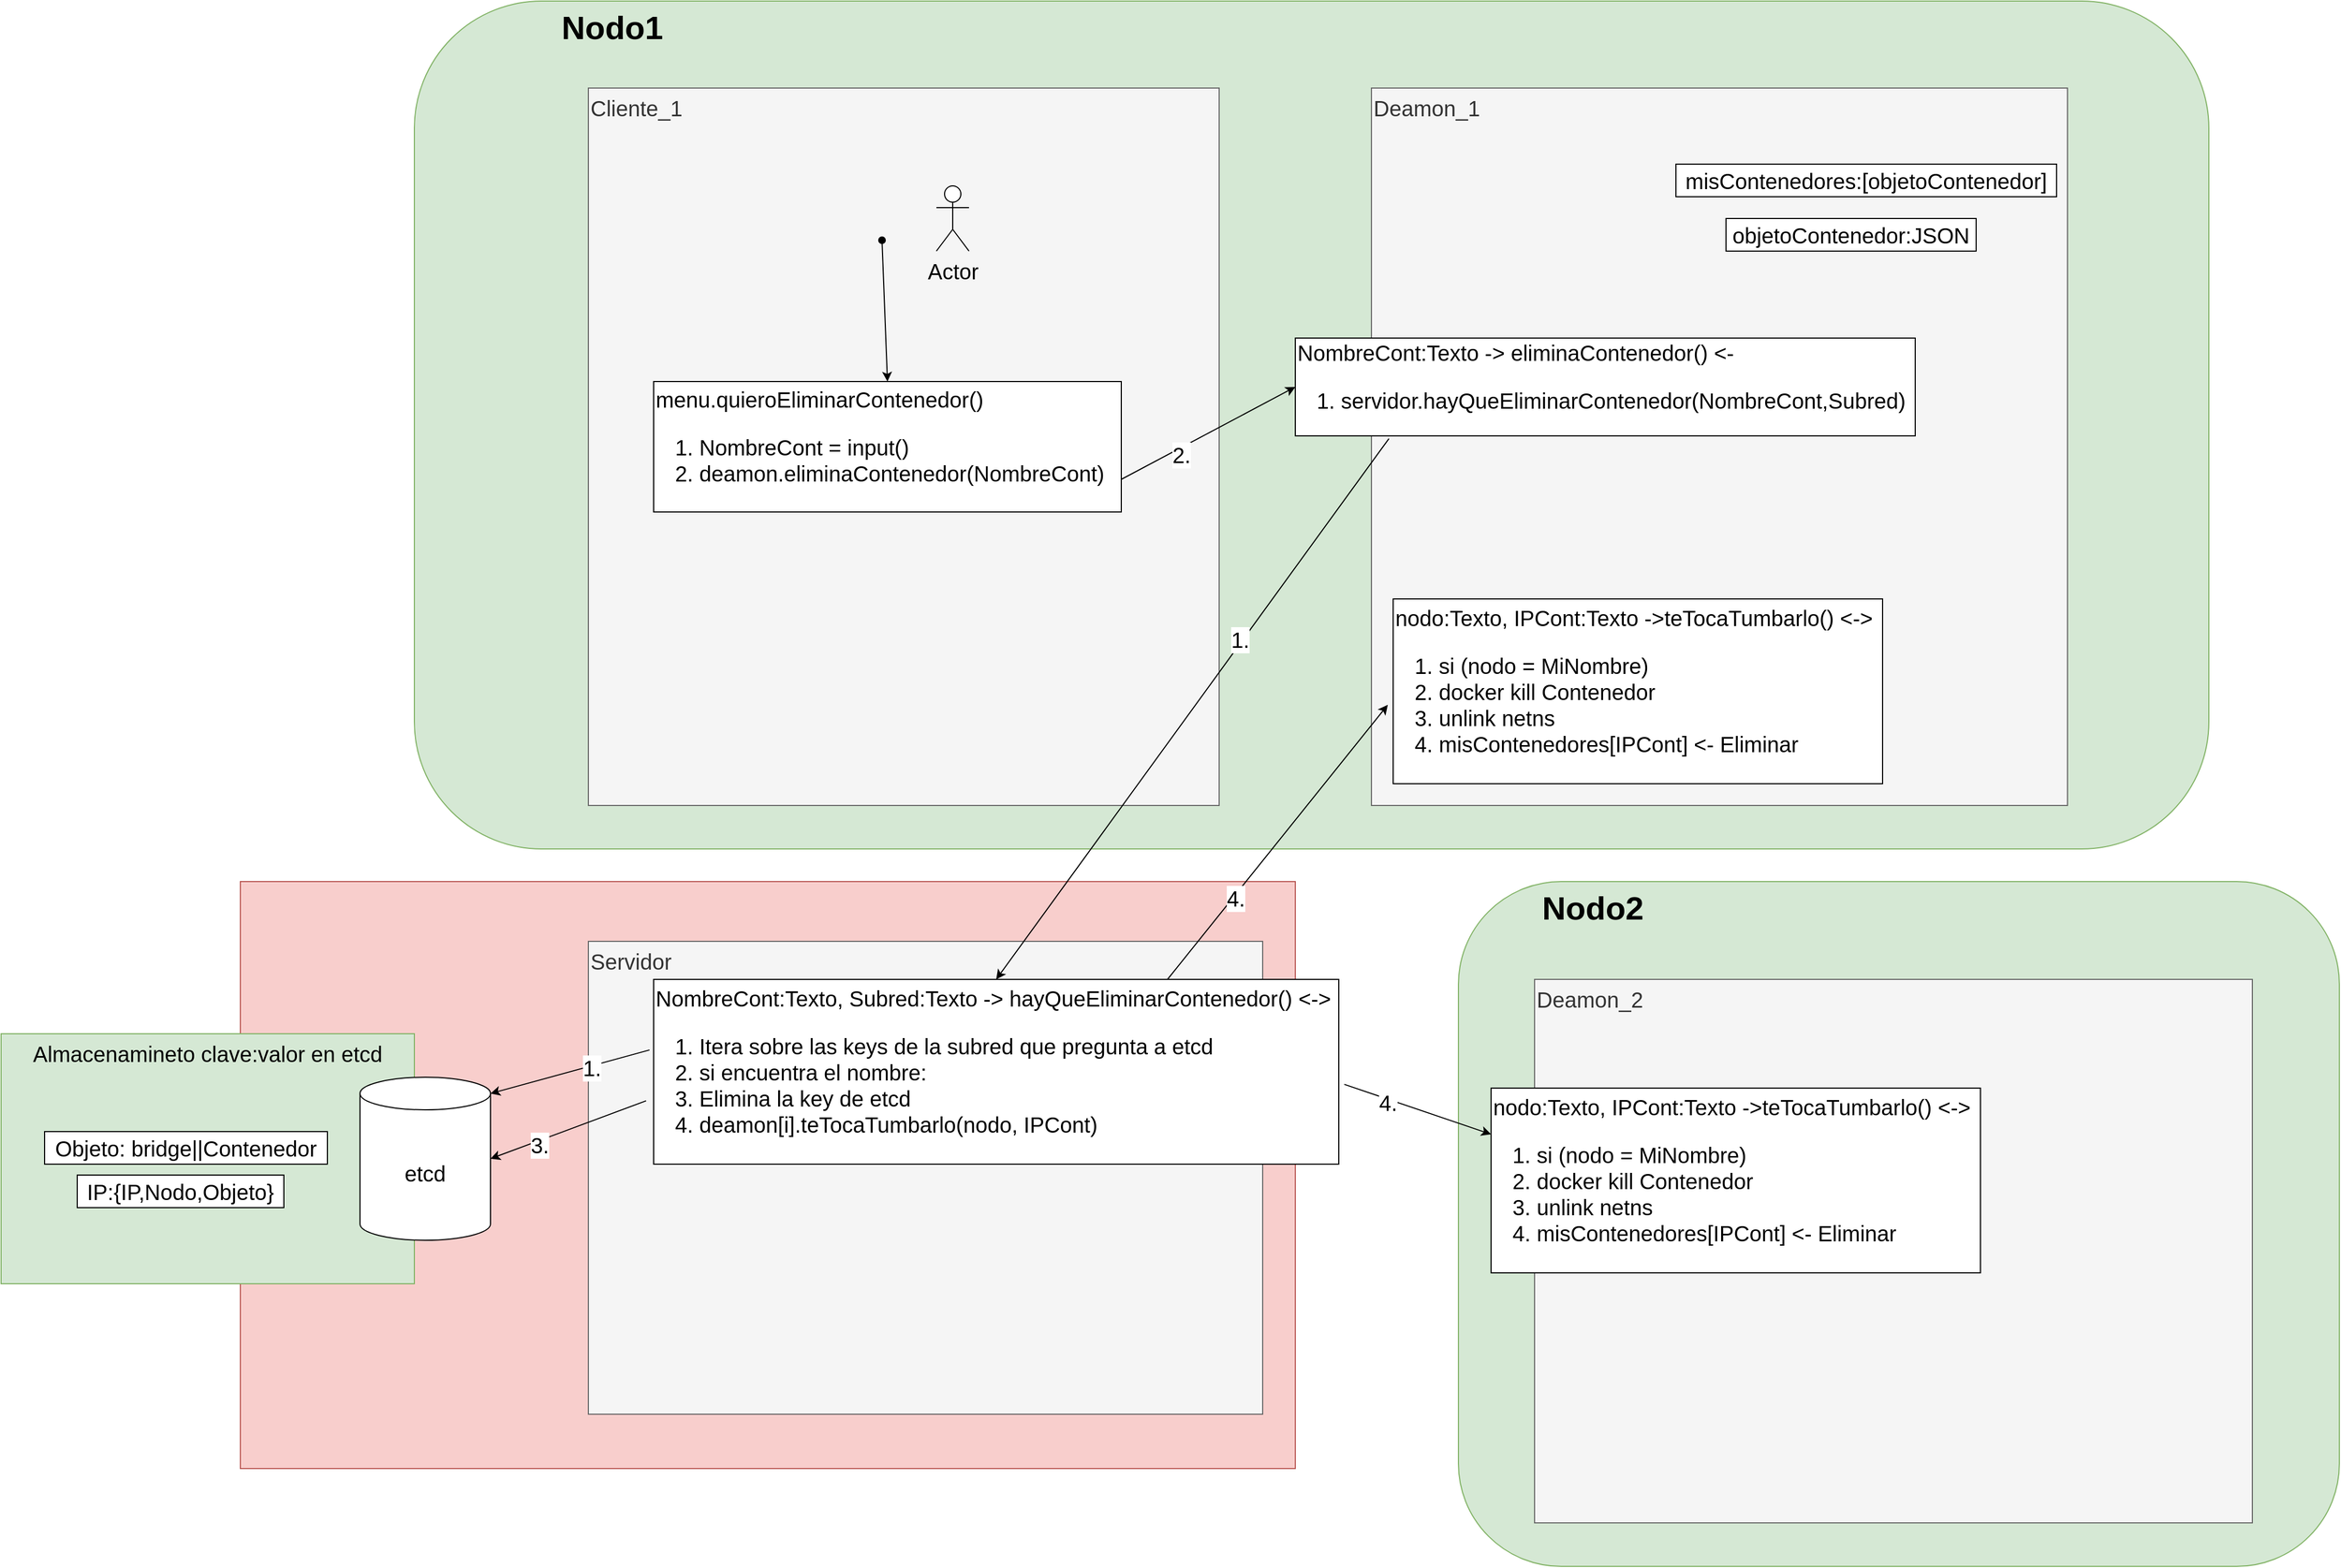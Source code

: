 <mxfile version="16.1.0" type="device"><diagram id="ajiIcBBaHr2Cx4pMQKr7" name="Page-1"><mxGraphModel dx="3987" dy="3198" grid="1" gridSize="10" guides="1" tooltips="1" connect="1" arrows="1" fold="1" page="1" pageScale="1" pageWidth="827" pageHeight="1169" math="0" shadow="0"><root><mxCell id="0"/><mxCell id="1" parent="0"/><mxCell id="npBis-NHW04LAnTgLqtC-2" value="&amp;nbsp;&amp;nbsp;&amp;nbsp;&amp;nbsp;&amp;nbsp;&amp;nbsp;&amp;nbsp;&amp;nbsp; Nodo2" style="rounded=1;whiteSpace=wrap;html=1;fontSize=30;fillColor=#d5e8d4;strokeColor=#82b366;fontStyle=1;verticalAlign=top;align=left;" vertex="1" parent="1"><mxGeometry x="730" y="520" width="810" height="630" as="geometry"/></mxCell><mxCell id="npBis-NHW04LAnTgLqtC-1" value="&amp;nbsp;&amp;nbsp;&amp;nbsp;&amp;nbsp;&amp;nbsp;&amp;nbsp;&amp;nbsp;&amp;nbsp;&amp;nbsp;&amp;nbsp;&amp;nbsp;&amp;nbsp;&amp;nbsp;&amp;nbsp;&amp;nbsp; Nodo1" style="rounded=1;whiteSpace=wrap;html=1;fillColor=#d5e8d4;strokeColor=#82b366;fontSize=30;fontStyle=1;verticalAlign=top;align=left;" vertex="1" parent="1"><mxGeometry x="-230" y="-290" width="1650" height="780" as="geometry"/></mxCell><mxCell id="FDE3HEJM0rB-uFkxhtjE-1" value="" style="rounded=0;whiteSpace=wrap;html=1;fillColor=#f8cecc;strokeColor=#b85450;" parent="1" vertex="1"><mxGeometry x="-390" y="520" width="970" height="540" as="geometry"/></mxCell><mxCell id="FDE3HEJM0rB-uFkxhtjE-2" value="Cliente_1" style="rounded=0;whiteSpace=wrap;html=1;fillColor=#f5f5f5;fontColor=#333333;strokeColor=#666666;fontSize=20;align=left;horizontal=1;verticalAlign=top;" parent="1" vertex="1"><mxGeometry x="-70" y="-210" width="580" height="660" as="geometry"/></mxCell><mxCell id="FDE3HEJM0rB-uFkxhtjE-3" value="Deamon_1" style="rounded=0;whiteSpace=wrap;html=1;fillColor=#f5f5f5;fontColor=#333333;strokeColor=#666666;fontSize=20;align=left;horizontal=1;verticalAlign=top;" parent="1" vertex="1"><mxGeometry x="650" y="-210" width="640" height="660" as="geometry"/></mxCell><mxCell id="FDE3HEJM0rB-uFkxhtjE-4" value="Deamon_2" style="rounded=0;whiteSpace=wrap;html=1;fillColor=#f5f5f5;fontColor=#333333;strokeColor=#666666;fontSize=20;align=left;horizontal=1;verticalAlign=top;" parent="1" vertex="1"><mxGeometry x="800" y="610" width="660" height="500" as="geometry"/></mxCell><mxCell id="FDE3HEJM0rB-uFkxhtjE-5" value="Servidor" style="rounded=0;whiteSpace=wrap;html=1;fillColor=#f5f5f5;fontColor=#333333;strokeColor=#666666;fontSize=20;align=left;horizontal=1;verticalAlign=top;" parent="1" vertex="1"><mxGeometry x="-70" y="575" width="620" height="435" as="geometry"/></mxCell><mxCell id="FDE3HEJM0rB-uFkxhtjE-6" value="&lt;div&gt;menu.quieroEliminarContenedor()&lt;/div&gt;&lt;div&gt;&lt;ol&gt;&lt;li&gt;NombreCont = input()&lt;/li&gt;&lt;li&gt;deamon.eliminaContenedor(NombreCont)&lt;br&gt;&lt;/li&gt;&lt;/ol&gt;&lt;/div&gt;" style="rounded=0;whiteSpace=wrap;html=1;fontSize=20;autosize=1;align=left;" parent="1" vertex="1"><mxGeometry x="-10" y="60" width="430" height="120" as="geometry"/></mxCell><mxCell id="FDE3HEJM0rB-uFkxhtjE-28" value="" style="endArrow=classic;html=1;rounded=0;fontSize=20;entryX=0.5;entryY=0;entryDx=0;entryDy=0;startArrow=oval;startFill=1;" parent="1" target="FDE3HEJM0rB-uFkxhtjE-6" edge="1"><mxGeometry width="50" height="50" relative="1" as="geometry"><mxPoint x="200" y="-70" as="sourcePoint"/><mxPoint x="200" y="70" as="targetPoint"/></mxGeometry></mxCell><mxCell id="FDE3HEJM0rB-uFkxhtjE-29" value="Actor" style="shape=umlActor;verticalLabelPosition=bottom;verticalAlign=top;html=1;outlineConnect=0;fontSize=20;" parent="1" vertex="1"><mxGeometry x="250" y="-120" width="30" height="60" as="geometry"/></mxCell><mxCell id="FDE3HEJM0rB-uFkxhtjE-31" value="&lt;div&gt;NombreCont:Texto -&amp;gt; eliminaContenedor() &amp;lt;-&lt;/div&gt;&lt;div&gt;&lt;ol&gt;&lt;li&gt;servidor.hayQueEliminarContenedor(NombreCont,Subred)&lt;br&gt;&lt;/li&gt;&lt;/ol&gt;&lt;/div&gt;" style="rounded=0;whiteSpace=wrap;html=1;fontSize=20;autosize=1;align=left;" parent="1" vertex="1"><mxGeometry x="580" y="20" width="570" height="90" as="geometry"/></mxCell><mxCell id="FDE3HEJM0rB-uFkxhtjE-32" value="&lt;div&gt;NombreCont:Texto, Subred:Texto -&amp;gt; hayQueEliminarContenedor() &amp;lt;-&amp;gt;&lt;/div&gt;&lt;div&gt;&lt;ol&gt;&lt;li&gt;Itera sobre las keys de la subred que pregunta a etcd&lt;/li&gt;&lt;li&gt;si encuentra el nombre:&lt;/li&gt;&lt;li&gt;Elimina la key de etcd&lt;/li&gt;&lt;li&gt;deamon[i].teTocaTumbarlo(nodo, IPCont)&lt;br&gt;&lt;/li&gt;&lt;/ol&gt;&lt;/div&gt;" style="rounded=0;whiteSpace=wrap;html=1;fontSize=20;autosize=1;align=left;" parent="1" vertex="1"><mxGeometry x="-10" y="610" width="630" height="170" as="geometry"/></mxCell><mxCell id="FDE3HEJM0rB-uFkxhtjE-33" value="" style="endArrow=classic;html=1;rounded=0;exitX=1;exitY=0.75;exitDx=0;exitDy=0;entryX=0;entryY=0.5;entryDx=0;entryDy=0;" parent="1" source="FDE3HEJM0rB-uFkxhtjE-6" target="FDE3HEJM0rB-uFkxhtjE-31" edge="1"><mxGeometry width="50" height="50" relative="1" as="geometry"><mxPoint x="530" y="550" as="sourcePoint"/><mxPoint x="580" y="500" as="targetPoint"/></mxGeometry></mxCell><mxCell id="FDE3HEJM0rB-uFkxhtjE-37" value="&lt;font style=&quot;font-size: 20px&quot;&gt;2.&lt;/font&gt;" style="edgeLabel;html=1;align=center;verticalAlign=middle;resizable=0;points=[];" parent="FDE3HEJM0rB-uFkxhtjE-33" vertex="1" connectable="0"><mxGeometry x="-0.346" y="-5" relative="1" as="geometry"><mxPoint as="offset"/></mxGeometry></mxCell><mxCell id="FDE3HEJM0rB-uFkxhtjE-34" value="" style="endArrow=classic;html=1;rounded=0;exitX=0.151;exitY=1.028;exitDx=0;exitDy=0;exitPerimeter=0;entryX=0.5;entryY=0;entryDx=0;entryDy=0;" parent="1" source="FDE3HEJM0rB-uFkxhtjE-31" target="FDE3HEJM0rB-uFkxhtjE-32" edge="1"><mxGeometry width="50" height="50" relative="1" as="geometry"><mxPoint x="530" y="550" as="sourcePoint"/><mxPoint x="580" y="310" as="targetPoint"/></mxGeometry></mxCell><mxCell id="FDE3HEJM0rB-uFkxhtjE-38" value="1." style="edgeLabel;html=1;align=center;verticalAlign=middle;resizable=0;points=[];fontSize=20;" parent="FDE3HEJM0rB-uFkxhtjE-34" vertex="1" connectable="0"><mxGeometry x="-0.257" y="-2" relative="1" as="geometry"><mxPoint x="-1" as="offset"/></mxGeometry></mxCell><mxCell id="FDE3HEJM0rB-uFkxhtjE-35" value="" style="endArrow=classic;html=1;rounded=0;exitX=-0.006;exitY=0.382;exitDx=0;exitDy=0;entryX=1;entryY=0;entryDx=0;entryDy=15;entryPerimeter=0;exitPerimeter=0;" parent="1" source="FDE3HEJM0rB-uFkxhtjE-32" target="qGqIB7lJXcH4pzqqM6hg-2" edge="1"><mxGeometry width="50" height="50" relative="1" as="geometry"><mxPoint x="530" y="570" as="sourcePoint"/><mxPoint x="-170" y="765" as="targetPoint"/></mxGeometry></mxCell><mxCell id="FDE3HEJM0rB-uFkxhtjE-39" value="1." style="edgeLabel;html=1;align=center;verticalAlign=middle;resizable=0;points=[];fontSize=20;" parent="FDE3HEJM0rB-uFkxhtjE-35" vertex="1" connectable="0"><mxGeometry x="-0.27" y="1" relative="1" as="geometry"><mxPoint as="offset"/></mxGeometry></mxCell><mxCell id="FDE3HEJM0rB-uFkxhtjE-40" value="" style="endArrow=classic;html=1;rounded=0;fontSize=20;exitX=-0.011;exitY=0.657;exitDx=0;exitDy=0;exitPerimeter=0;entryX=1;entryY=0.5;entryDx=0;entryDy=0;entryPerimeter=0;" parent="1" source="FDE3HEJM0rB-uFkxhtjE-32" target="qGqIB7lJXcH4pzqqM6hg-2" edge="1"><mxGeometry width="50" height="50" relative="1" as="geometry"><mxPoint x="170" y="500" as="sourcePoint"/><mxPoint x="-170" y="795" as="targetPoint"/></mxGeometry></mxCell><mxCell id="FDE3HEJM0rB-uFkxhtjE-41" value="3." style="edgeLabel;html=1;align=center;verticalAlign=middle;resizable=0;points=[];fontSize=20;" parent="FDE3HEJM0rB-uFkxhtjE-40" vertex="1" connectable="0"><mxGeometry x="0.392" y="3" relative="1" as="geometry"><mxPoint as="offset"/></mxGeometry></mxCell><mxCell id="FDE3HEJM0rB-uFkxhtjE-43" value="&lt;div&gt;nodo:Texto, IPCont:Texto -&amp;gt;teTocaTumbarlo() &amp;lt;-&amp;gt;&lt;/div&gt;&lt;div&gt;&lt;ol&gt;&lt;li&gt;si (nodo = MiNombre)&lt;/li&gt;&lt;li&gt;docker kill Contenedor&lt;/li&gt;&lt;li&gt;unlink netns&lt;/li&gt;&lt;li&gt;misContenedores[IPCont] &amp;lt;- Eliminar&lt;br&gt;&lt;/li&gt;&lt;/ol&gt;&lt;/div&gt;" style="rounded=0;whiteSpace=wrap;html=1;fontSize=20;autosize=1;align=left;" parent="1" vertex="1"><mxGeometry x="670" y="260" width="450" height="170" as="geometry"/></mxCell><mxCell id="FDE3HEJM0rB-uFkxhtjE-44" value="" style="endArrow=classic;html=1;rounded=0;fontSize=20;exitX=0.75;exitY=0;exitDx=0;exitDy=0;entryX=-0.011;entryY=0.573;entryDx=0;entryDy=0;entryPerimeter=0;" parent="1" source="FDE3HEJM0rB-uFkxhtjE-32" target="FDE3HEJM0rB-uFkxhtjE-43" edge="1"><mxGeometry width="50" height="50" relative="1" as="geometry"><mxPoint x="720" y="410" as="sourcePoint"/><mxPoint x="770" y="360" as="targetPoint"/></mxGeometry></mxCell><mxCell id="FDE3HEJM0rB-uFkxhtjE-45" value="4." style="edgeLabel;html=1;align=center;verticalAlign=middle;resizable=0;points=[];fontSize=20;" parent="FDE3HEJM0rB-uFkxhtjE-44" vertex="1" connectable="0"><mxGeometry x="-0.397" y="-2" relative="1" as="geometry"><mxPoint as="offset"/></mxGeometry></mxCell><mxCell id="FDE3HEJM0rB-uFkxhtjE-47" value="" style="endArrow=classic;html=1;rounded=0;fontSize=20;exitX=1.008;exitY=0.568;exitDx=0;exitDy=0;entryX=0;entryY=0.25;entryDx=0;entryDy=0;exitPerimeter=0;" parent="1" source="FDE3HEJM0rB-uFkxhtjE-32" target="qGqIB7lJXcH4pzqqM6hg-9" edge="1"><mxGeometry width="50" height="50" relative="1" as="geometry"><mxPoint x="740" y="1006.5" as="sourcePoint"/><mxPoint x="905.05" y="797.41" as="targetPoint"/></mxGeometry></mxCell><mxCell id="FDE3HEJM0rB-uFkxhtjE-48" value="4." style="edgeLabel;html=1;align=center;verticalAlign=middle;resizable=0;points=[];fontSize=20;" parent="FDE3HEJM0rB-uFkxhtjE-47" vertex="1" connectable="0"><mxGeometry x="-0.397" y="-2" relative="1" as="geometry"><mxPoint as="offset"/></mxGeometry></mxCell><mxCell id="qGqIB7lJXcH4pzqqM6hg-1" value="&lt;div align=&quot;left&quot;&gt;Almacenamineto clave:valor en etcd&lt;br&gt;&lt;/div&gt;" style="rounded=0;whiteSpace=wrap;html=1;fontSize=20;fillColor=#d5e8d4;strokeColor=#82b366;horizontal=1;verticalAlign=top;" parent="1" vertex="1"><mxGeometry x="-610" y="660" width="380" height="230" as="geometry"/></mxCell><mxCell id="qGqIB7lJXcH4pzqqM6hg-2" value="etcd" style="shape=cylinder3;whiteSpace=wrap;html=1;boundedLbl=1;backgroundOutline=1;size=15;fontSize=20;" parent="1" vertex="1"><mxGeometry x="-280" y="700" width="120" height="150" as="geometry"/></mxCell><mxCell id="qGqIB7lJXcH4pzqqM6hg-5" value="IP:{IP,Nodo,Objeto}" style="rounded=0;whiteSpace=wrap;html=1;fontSize=20;autosize=1;" parent="1" vertex="1"><mxGeometry x="-540" y="790" width="190" height="30" as="geometry"/></mxCell><mxCell id="qGqIB7lJXcH4pzqqM6hg-6" value="Objeto: bridge||Contenedor" style="rounded=0;whiteSpace=wrap;html=1;fontSize=20;autosize=1;" parent="1" vertex="1"><mxGeometry x="-570" y="750" width="260" height="30" as="geometry"/></mxCell><mxCell id="qGqIB7lJXcH4pzqqM6hg-7" value="misContenedores:[objetoContenedor]" style="rounded=0;whiteSpace=wrap;html=1;fontSize=20;autosize=1;" parent="1" vertex="1"><mxGeometry x="930" y="-140" width="350" height="30" as="geometry"/></mxCell><mxCell id="qGqIB7lJXcH4pzqqM6hg-8" value="objetoContenedor:JSON" style="rounded=0;whiteSpace=wrap;html=1;fontSize=20;autosize=1;" parent="1" vertex="1"><mxGeometry x="976" y="-90" width="230" height="30" as="geometry"/></mxCell><mxCell id="qGqIB7lJXcH4pzqqM6hg-9" value="&lt;div&gt;nodo:Texto, IPCont:Texto -&amp;gt;teTocaTumbarlo() &amp;lt;-&amp;gt;&lt;/div&gt;&lt;div&gt;&lt;ol&gt;&lt;li&gt;si (nodo = MiNombre)&lt;/li&gt;&lt;li&gt;docker kill Contenedor&lt;/li&gt;&lt;li&gt;unlink netns&lt;/li&gt;&lt;li&gt;misContenedores[IPCont] &amp;lt;- Eliminar&lt;br&gt;&lt;/li&gt;&lt;/ol&gt;&lt;/div&gt;" style="rounded=0;whiteSpace=wrap;html=1;fontSize=20;autosize=1;align=left;" parent="1" vertex="1"><mxGeometry x="760" y="710" width="450" height="170" as="geometry"/></mxCell></root></mxGraphModel></diagram></mxfile>